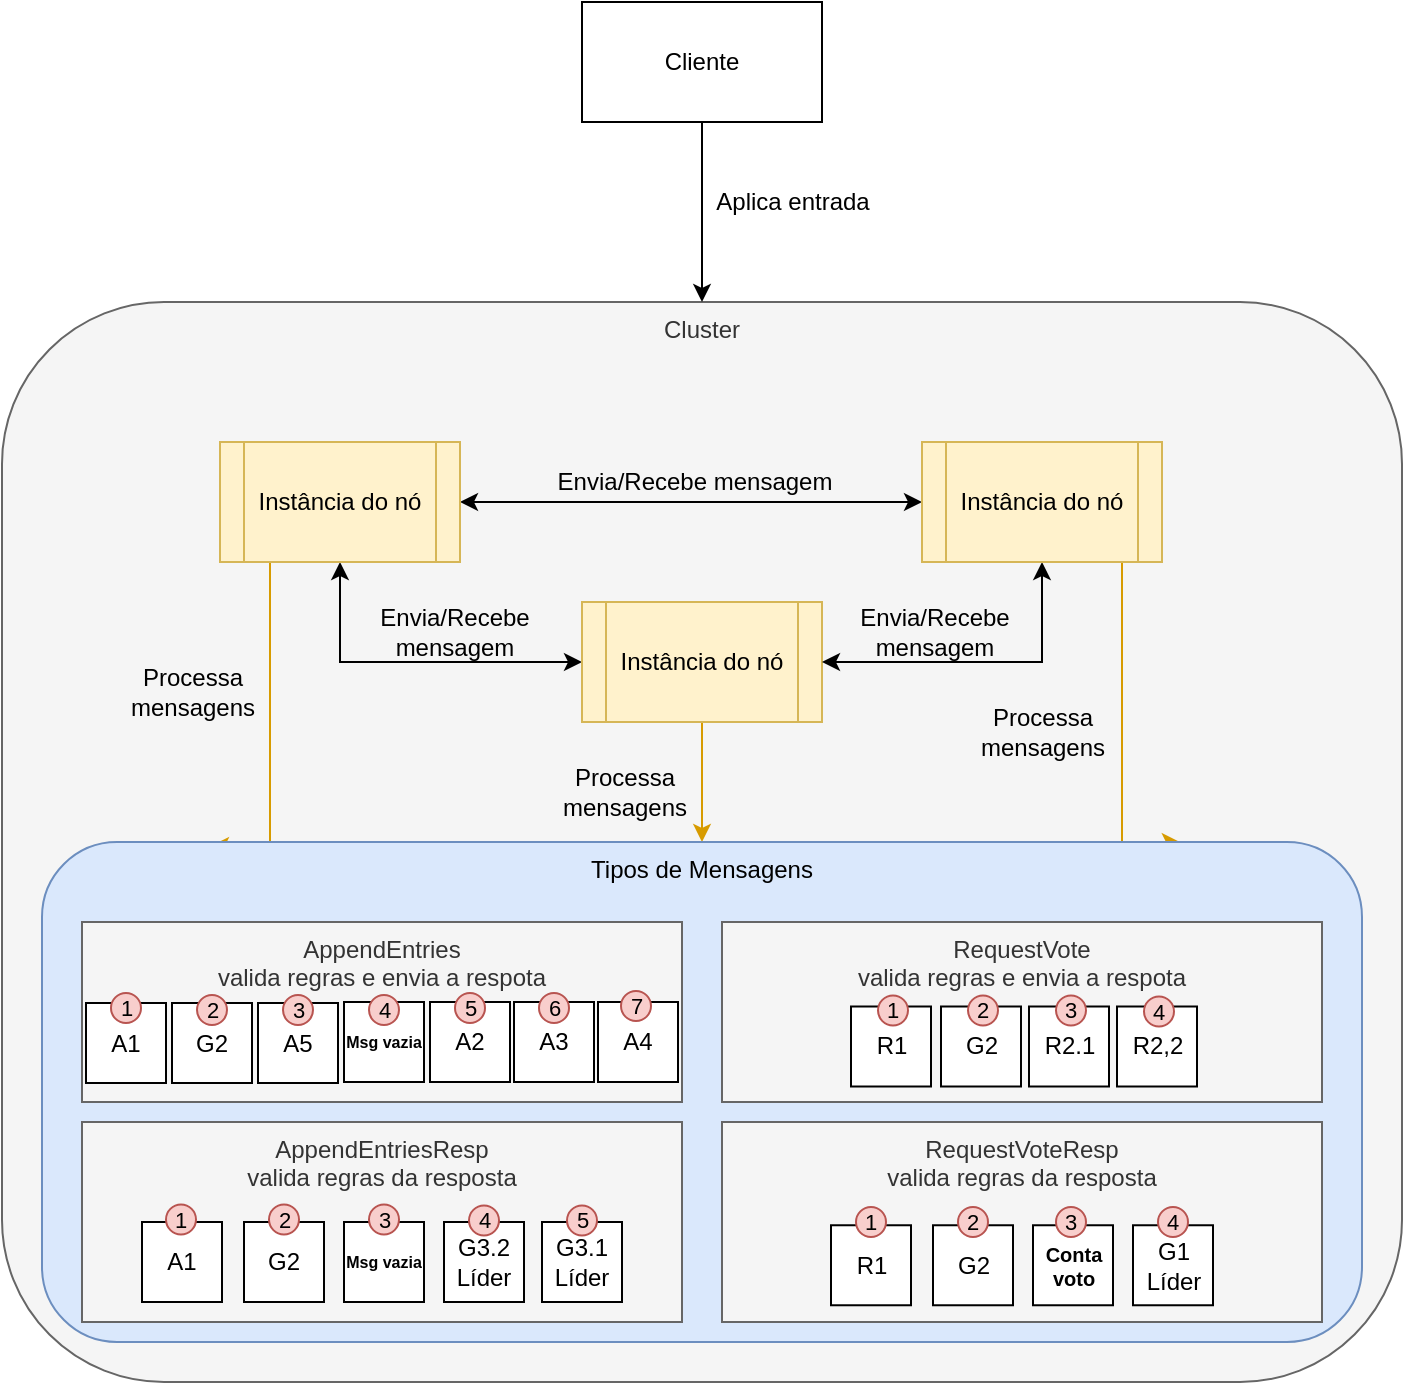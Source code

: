 <mxfile version="14.0.5" type="device"><diagram id="3ifwwWeZPNYPrYTAmyRr" name="Page-1"><mxGraphModel dx="981" dy="548" grid="1" gridSize="10" guides="1" tooltips="1" connect="1" arrows="1" fold="1" page="1" pageScale="1" pageWidth="827" pageHeight="1169" math="0" shadow="0"><root><mxCell id="0"/><mxCell id="1" parent="0"/><mxCell id="ONGD6vGfViVXwioUTxdK-6" value="Cluster" style="rounded=1;whiteSpace=wrap;html=1;fillColor=#f5f5f5;strokeColor=#666666;fontColor=#333333;verticalAlign=top;" vertex="1" parent="1"><mxGeometry x="250" y="230" width="700" height="540" as="geometry"/></mxCell><mxCell id="ONGD6vGfViVXwioUTxdK-7" style="edgeStyle=orthogonalEdgeStyle;rounded=0;orthogonalLoop=1;jettySize=auto;html=1;startArrow=classic;startFill=1;" edge="1" parent="1" source="ONGD6vGfViVXwioUTxdK-1" target="ONGD6vGfViVXwioUTxdK-3"><mxGeometry relative="1" as="geometry"/></mxCell><mxCell id="ONGD6vGfViVXwioUTxdK-8" style="edgeStyle=orthogonalEdgeStyle;rounded=0;orthogonalLoop=1;jettySize=auto;html=1;entryX=0;entryY=0.5;entryDx=0;entryDy=0;startArrow=classic;startFill=1;" edge="1" parent="1" source="ONGD6vGfViVXwioUTxdK-1" target="ONGD6vGfViVXwioUTxdK-2"><mxGeometry relative="1" as="geometry"><Array as="points"><mxPoint x="419" y="410"/></Array></mxGeometry></mxCell><mxCell id="ONGD6vGfViVXwioUTxdK-42" style="edgeStyle=orthogonalEdgeStyle;rounded=0;orthogonalLoop=1;jettySize=auto;html=1;entryX=0.128;entryY=0.008;entryDx=0;entryDy=0;entryPerimeter=0;startArrow=none;startFill=0;fillColor=#ffe6cc;strokeColor=#d79b00;" edge="1" parent="1" source="ONGD6vGfViVXwioUTxdK-1" target="ONGD6vGfViVXwioUTxdK-13"><mxGeometry relative="1" as="geometry"><Array as="points"><mxPoint x="384" y="400"/><mxPoint x="384" y="400"/></Array></mxGeometry></mxCell><mxCell id="ONGD6vGfViVXwioUTxdK-1" value="Instância do nó" style="shape=process;whiteSpace=wrap;html=1;backgroundOutline=1;fillColor=#fff2cc;strokeColor=#d6b656;" vertex="1" parent="1"><mxGeometry x="359" y="300" width="120" height="60" as="geometry"/></mxCell><mxCell id="ONGD6vGfViVXwioUTxdK-46" value="" style="edgeStyle=orthogonalEdgeStyle;rounded=0;orthogonalLoop=1;jettySize=auto;html=1;startArrow=none;startFill=0;entryX=0.5;entryY=0;entryDx=0;entryDy=0;fillColor=#ffe6cc;strokeColor=#d79b00;" edge="1" parent="1" source="ONGD6vGfViVXwioUTxdK-2" target="ONGD6vGfViVXwioUTxdK-13"><mxGeometry relative="1" as="geometry"/></mxCell><mxCell id="ONGD6vGfViVXwioUTxdK-2" value="Instância do nó" style="shape=process;whiteSpace=wrap;html=1;backgroundOutline=1;fillColor=#fff2cc;strokeColor=#d6b656;" vertex="1" parent="1"><mxGeometry x="540" y="380" width="120" height="60" as="geometry"/></mxCell><mxCell id="ONGD6vGfViVXwioUTxdK-9" style="edgeStyle=orthogonalEdgeStyle;rounded=0;orthogonalLoop=1;jettySize=auto;html=1;entryX=1;entryY=0.5;entryDx=0;entryDy=0;startArrow=classic;startFill=1;" edge="1" parent="1" source="ONGD6vGfViVXwioUTxdK-3" target="ONGD6vGfViVXwioUTxdK-2"><mxGeometry relative="1" as="geometry"><Array as="points"><mxPoint x="770" y="410"/></Array></mxGeometry></mxCell><mxCell id="ONGD6vGfViVXwioUTxdK-47" style="edgeStyle=orthogonalEdgeStyle;rounded=0;orthogonalLoop=1;jettySize=auto;html=1;entryX=0.862;entryY=0;entryDx=0;entryDy=0;entryPerimeter=0;startArrow=none;startFill=0;fillColor=#ffe6cc;strokeColor=#d79b00;" edge="1" parent="1" source="ONGD6vGfViVXwioUTxdK-3" target="ONGD6vGfViVXwioUTxdK-13"><mxGeometry relative="1" as="geometry"><Array as="points"><mxPoint x="810" y="400"/><mxPoint x="810" y="400"/></Array></mxGeometry></mxCell><mxCell id="ONGD6vGfViVXwioUTxdK-3" value="Instância do nó" style="shape=process;whiteSpace=wrap;html=1;backgroundOutline=1;fillColor=#fff2cc;strokeColor=#d6b656;" vertex="1" parent="1"><mxGeometry x="710" y="300" width="120" height="60" as="geometry"/></mxCell><mxCell id="ONGD6vGfViVXwioUTxdK-11" style="edgeStyle=orthogonalEdgeStyle;rounded=0;orthogonalLoop=1;jettySize=auto;html=1;entryX=0.5;entryY=0;entryDx=0;entryDy=0;startArrow=none;startFill=0;" edge="1" parent="1" source="ONGD6vGfViVXwioUTxdK-10" target="ONGD6vGfViVXwioUTxdK-6"><mxGeometry relative="1" as="geometry"><Array as="points"><mxPoint x="600" y="170"/><mxPoint x="600" y="170"/></Array></mxGeometry></mxCell><mxCell id="ONGD6vGfViVXwioUTxdK-10" value="Cliente" style="rounded=0;whiteSpace=wrap;html=1;" vertex="1" parent="1"><mxGeometry x="540" y="80" width="120" height="60" as="geometry"/></mxCell><mxCell id="ONGD6vGfViVXwioUTxdK-12" value="Aplica entrada" style="text;html=1;align=center;verticalAlign=middle;resizable=0;points=[];autosize=1;" vertex="1" parent="1"><mxGeometry x="600" y="170" width="90" height="20" as="geometry"/></mxCell><mxCell id="ONGD6vGfViVXwioUTxdK-13" value="Tipos de Mensagens" style="rounded=1;whiteSpace=wrap;html=1;verticalAlign=top;fillColor=#dae8fc;strokeColor=#6c8ebf;" vertex="1" parent="1"><mxGeometry x="270" y="500" width="660" height="250" as="geometry"/></mxCell><mxCell id="ONGD6vGfViVXwioUTxdK-14" value="AppendEntries&lt;br&gt;valida regras e envia a respota" style="rounded=0;whiteSpace=wrap;html=1;verticalAlign=top;fillColor=#f5f5f5;strokeColor=#666666;fontColor=#333333;" vertex="1" parent="1"><mxGeometry x="290" y="540" width="300" height="90" as="geometry"/></mxCell><mxCell id="ONGD6vGfViVXwioUTxdK-15" value="AppendEntriesResp&lt;br&gt;valida regras da resposta" style="rounded=0;whiteSpace=wrap;html=1;verticalAlign=top;fillColor=#f5f5f5;strokeColor=#666666;fontColor=#333333;" vertex="1" parent="1"><mxGeometry x="290" y="640" width="300" height="100" as="geometry"/></mxCell><mxCell id="ONGD6vGfViVXwioUTxdK-17" value="RequestVoteResp&lt;br&gt;valida regras da resposta" style="rounded=0;whiteSpace=wrap;html=1;verticalAlign=top;fillColor=#f5f5f5;strokeColor=#666666;fontColor=#333333;" vertex="1" parent="1"><mxGeometry x="610" y="640" width="300" height="100" as="geometry"/></mxCell><mxCell id="ONGD6vGfViVXwioUTxdK-22" value="A3" style="rounded=0;whiteSpace=wrap;html=1;" vertex="1" parent="1"><mxGeometry x="506" y="580" width="40" height="40" as="geometry"/></mxCell><mxCell id="ONGD6vGfViVXwioUTxdK-25" value="A5" style="rounded=0;whiteSpace=wrap;html=1;" vertex="1" parent="1"><mxGeometry x="378" y="580.5" width="40" height="40" as="geometry"/></mxCell><mxCell id="ONGD6vGfViVXwioUTxdK-27" value="G3.1&lt;br&gt;Líder" style="rounded=0;whiteSpace=wrap;html=1;" vertex="1" parent="1"><mxGeometry x="520" y="690" width="40" height="40" as="geometry"/></mxCell><mxCell id="ONGD6vGfViVXwioUTxdK-28" value="A1" style="rounded=0;whiteSpace=wrap;html=1;" vertex="1" parent="1"><mxGeometry x="320" y="690" width="40" height="40" as="geometry"/></mxCell><mxCell id="ONGD6vGfViVXwioUTxdK-29" value="G2" style="rounded=0;whiteSpace=wrap;html=1;" vertex="1" parent="1"><mxGeometry x="371" y="690" width="40" height="40" as="geometry"/></mxCell><mxCell id="ONGD6vGfViVXwioUTxdK-30" value="Msg vazia" style="rounded=0;whiteSpace=wrap;html=1;fontSize=8;fontStyle=1" vertex="1" parent="1"><mxGeometry x="421" y="690" width="40" height="40" as="geometry"/></mxCell><mxCell id="ONGD6vGfViVXwioUTxdK-31" value="G3.2&lt;br&gt;Líder" style="rounded=0;whiteSpace=wrap;html=1;" vertex="1" parent="1"><mxGeometry x="471" y="690" width="40" height="40" as="geometry"/></mxCell><mxCell id="ONGD6vGfViVXwioUTxdK-38" value="R1" style="rounded=0;whiteSpace=wrap;html=1;" vertex="1" parent="1"><mxGeometry x="664.5" y="691.63" width="40" height="40" as="geometry"/></mxCell><mxCell id="ONGD6vGfViVXwioUTxdK-39" value="G2" style="rounded=0;whiteSpace=wrap;html=1;" vertex="1" parent="1"><mxGeometry x="715.5" y="691.63" width="40" height="40" as="geometry"/></mxCell><mxCell id="ONGD6vGfViVXwioUTxdK-40" value="Conta voto" style="rounded=0;whiteSpace=wrap;html=1;fontSize=10;fontStyle=1" vertex="1" parent="1"><mxGeometry x="765.5" y="691.63" width="40" height="40" as="geometry"/></mxCell><mxCell id="ONGD6vGfViVXwioUTxdK-41" value="G1&lt;br&gt;Líder" style="rounded=0;whiteSpace=wrap;html=1;" vertex="1" parent="1"><mxGeometry x="815.5" y="691.63" width="40" height="40" as="geometry"/></mxCell><mxCell id="ONGD6vGfViVXwioUTxdK-43" value="Envia/Recebe mensagem" style="text;html=1;align=center;verticalAlign=middle;resizable=0;points=[];autosize=1;" vertex="1" parent="1"><mxGeometry x="521" y="310" width="150" height="20" as="geometry"/></mxCell><mxCell id="ONGD6vGfViVXwioUTxdK-44" value="Envia/Recebe &lt;br&gt;mensagem" style="text;html=1;align=center;verticalAlign=middle;resizable=0;points=[];autosize=1;" vertex="1" parent="1"><mxGeometry x="431" y="380" width="90" height="30" as="geometry"/></mxCell><mxCell id="ONGD6vGfViVXwioUTxdK-45" value="Envia/Recebe &lt;br&gt;mensagem" style="text;html=1;align=center;verticalAlign=middle;resizable=0;points=[];autosize=1;" vertex="1" parent="1"><mxGeometry x="671" y="380" width="90" height="30" as="geometry"/></mxCell><mxCell id="ONGD6vGfViVXwioUTxdK-48" value="Processa &lt;br&gt;mensagens" style="text;html=1;align=center;verticalAlign=middle;resizable=0;points=[];autosize=1;" vertex="1" parent="1"><mxGeometry x="305" y="410" width="80" height="30" as="geometry"/></mxCell><mxCell id="ONGD6vGfViVXwioUTxdK-49" value="Processa &lt;br&gt;mensagens" style="text;html=1;align=center;verticalAlign=middle;resizable=0;points=[];autosize=1;" vertex="1" parent="1"><mxGeometry x="521" y="460" width="80" height="30" as="geometry"/></mxCell><mxCell id="ONGD6vGfViVXwioUTxdK-50" value="Processa &lt;br&gt;mensagens" style="text;html=1;align=center;verticalAlign=middle;resizable=0;points=[];autosize=1;" vertex="1" parent="1"><mxGeometry x="730" y="430" width="80" height="30" as="geometry"/></mxCell><mxCell id="ONGD6vGfViVXwioUTxdK-53" value="A1" style="rounded=0;whiteSpace=wrap;html=1;" vertex="1" parent="1"><mxGeometry x="292" y="580.5" width="40" height="40" as="geometry"/></mxCell><mxCell id="ONGD6vGfViVXwioUTxdK-54" value="G2" style="rounded=0;whiteSpace=wrap;html=1;" vertex="1" parent="1"><mxGeometry x="335" y="580.5" width="40" height="40" as="geometry"/></mxCell><mxCell id="ONGD6vGfViVXwioUTxdK-55" value="A2" style="rounded=0;whiteSpace=wrap;html=1;" vertex="1" parent="1"><mxGeometry x="464" y="580" width="40" height="40" as="geometry"/></mxCell><mxCell id="ONGD6vGfViVXwioUTxdK-56" value="A4" style="rounded=0;whiteSpace=wrap;html=1;" vertex="1" parent="1"><mxGeometry x="548" y="580" width="40" height="40" as="geometry"/></mxCell><mxCell id="ONGD6vGfViVXwioUTxdK-57" value="RequestVote&lt;br&gt;valida regras e envia a respota" style="rounded=0;whiteSpace=wrap;html=1;verticalAlign=top;fillColor=#f5f5f5;strokeColor=#666666;fontColor=#333333;" vertex="1" parent="1"><mxGeometry x="610" y="540" width="300" height="90" as="geometry"/></mxCell><mxCell id="ONGD6vGfViVXwioUTxdK-59" value="R2.1" style="rounded=0;whiteSpace=wrap;html=1;" vertex="1" parent="1"><mxGeometry x="763.5" y="582.25" width="40" height="40" as="geometry"/></mxCell><mxCell id="ONGD6vGfViVXwioUTxdK-60" value="R1" style="rounded=0;whiteSpace=wrap;html=1;" vertex="1" parent="1"><mxGeometry x="674.5" y="582.25" width="40" height="40" as="geometry"/></mxCell><mxCell id="ONGD6vGfViVXwioUTxdK-61" value="G2" style="rounded=0;whiteSpace=wrap;html=1;" vertex="1" parent="1"><mxGeometry x="719.5" y="582.25" width="40" height="40" as="geometry"/></mxCell><mxCell id="ONGD6vGfViVXwioUTxdK-62" value="R2,2" style="rounded=0;whiteSpace=wrap;html=1;" vertex="1" parent="1"><mxGeometry x="807.5" y="582.25" width="40" height="40" as="geometry"/></mxCell><mxCell id="ONGD6vGfViVXwioUTxdK-64" value="1" style="ellipse;whiteSpace=wrap;html=1;aspect=fixed;align=center;fontSize=11;fillColor=#f8cecc;strokeColor=#b85450;" vertex="1" parent="1"><mxGeometry x="304.5" y="575.5" width="15" height="15" as="geometry"/></mxCell><mxCell id="ONGD6vGfViVXwioUTxdK-69" value="7" style="ellipse;whiteSpace=wrap;html=1;aspect=fixed;fontSize=11;fillColor=#f8cecc;strokeColor=#b85450;" vertex="1" parent="1"><mxGeometry x="559.5" y="574.5" width="15" height="15" as="geometry"/></mxCell><mxCell id="ONGD6vGfViVXwioUTxdK-71" value="6" style="ellipse;whiteSpace=wrap;html=1;aspect=fixed;fontSize=11;fillColor=#f8cecc;strokeColor=#b85450;" vertex="1" parent="1"><mxGeometry x="518.5" y="575.5" width="15" height="15" as="geometry"/></mxCell><mxCell id="ONGD6vGfViVXwioUTxdK-73" value="3" style="ellipse;whiteSpace=wrap;html=1;aspect=fixed;fontSize=11;fillColor=#f8cecc;strokeColor=#b85450;" vertex="1" parent="1"><mxGeometry x="390.5" y="576.5" width="15" height="15" as="geometry"/></mxCell><mxCell id="ONGD6vGfViVXwioUTxdK-74" value="2" style="ellipse;whiteSpace=wrap;html=1;aspect=fixed;fontSize=11;fillColor=#f8cecc;strokeColor=#b85450;" vertex="1" parent="1"><mxGeometry x="347.5" y="576.5" width="15" height="15" as="geometry"/></mxCell><mxCell id="ONGD6vGfViVXwioUTxdK-75" value="1" style="ellipse;whiteSpace=wrap;html=1;aspect=fixed;fontSize=11;fillColor=#f8cecc;strokeColor=#b85450;" vertex="1" parent="1"><mxGeometry x="688" y="576.75" width="15" height="15" as="geometry"/></mxCell><mxCell id="ONGD6vGfViVXwioUTxdK-78" value="4" style="ellipse;whiteSpace=wrap;html=1;aspect=fixed;fontSize=11;fillColor=#f8cecc;strokeColor=#b85450;" vertex="1" parent="1"><mxGeometry x="821" y="577.25" width="15" height="15" as="geometry"/></mxCell><mxCell id="ONGD6vGfViVXwioUTxdK-79" value="3" style="ellipse;whiteSpace=wrap;html=1;aspect=fixed;fontSize=11;fillColor=#f8cecc;strokeColor=#b85450;" vertex="1" parent="1"><mxGeometry x="777" y="576.75" width="15" height="15" as="geometry"/></mxCell><mxCell id="ONGD6vGfViVXwioUTxdK-80" value="2" style="ellipse;whiteSpace=wrap;html=1;aspect=fixed;fontSize=11;fillColor=#f8cecc;strokeColor=#b85450;" vertex="1" parent="1"><mxGeometry x="733" y="576.75" width="15" height="15" as="geometry"/></mxCell><mxCell id="ONGD6vGfViVXwioUTxdK-81" value="1" style="ellipse;whiteSpace=wrap;html=1;aspect=fixed;fontSize=11;fillColor=#f8cecc;strokeColor=#b85450;" vertex="1" parent="1"><mxGeometry x="332" y="681.25" width="15" height="15" as="geometry"/></mxCell><mxCell id="ONGD6vGfViVXwioUTxdK-83" value="5" style="ellipse;whiteSpace=wrap;html=1;aspect=fixed;fontSize=11;fillColor=#f8cecc;strokeColor=#b85450;" vertex="1" parent="1"><mxGeometry x="532.5" y="681.75" width="15" height="15" as="geometry"/></mxCell><mxCell id="ONGD6vGfViVXwioUTxdK-84" value="4" style="ellipse;whiteSpace=wrap;html=1;aspect=fixed;fontSize=11;fillColor=#f8cecc;strokeColor=#b85450;" vertex="1" parent="1"><mxGeometry x="483.5" y="681.75" width="15" height="15" as="geometry"/></mxCell><mxCell id="ONGD6vGfViVXwioUTxdK-85" value="3" style="ellipse;whiteSpace=wrap;html=1;aspect=fixed;fontSize=11;fillColor=#f8cecc;strokeColor=#b85450;" vertex="1" parent="1"><mxGeometry x="433.5" y="681.25" width="15" height="15" as="geometry"/></mxCell><mxCell id="ONGD6vGfViVXwioUTxdK-86" value="2" style="ellipse;whiteSpace=wrap;html=1;aspect=fixed;fontSize=11;fillColor=#f8cecc;strokeColor=#b85450;" vertex="1" parent="1"><mxGeometry x="383.5" y="681.25" width="15" height="15" as="geometry"/></mxCell><mxCell id="ONGD6vGfViVXwioUTxdK-90" value="4" style="ellipse;whiteSpace=wrap;html=1;aspect=fixed;fontSize=11;fillColor=#f8cecc;strokeColor=#b85450;" vertex="1" parent="1"><mxGeometry x="828" y="682.5" width="15" height="15" as="geometry"/></mxCell><mxCell id="ONGD6vGfViVXwioUTxdK-91" value="3" style="ellipse;whiteSpace=wrap;html=1;aspect=fixed;fontSize=11;fillColor=#f8cecc;strokeColor=#b85450;" vertex="1" parent="1"><mxGeometry x="777" y="682.5" width="15" height="15" as="geometry"/></mxCell><mxCell id="ONGD6vGfViVXwioUTxdK-92" value="2" style="ellipse;whiteSpace=wrap;html=1;aspect=fixed;fontSize=11;fillColor=#f8cecc;strokeColor=#b85450;" vertex="1" parent="1"><mxGeometry x="728" y="682.5" width="15" height="15" as="geometry"/></mxCell><mxCell id="ONGD6vGfViVXwioUTxdK-94" value="Msg vazia" style="rounded=0;whiteSpace=wrap;html=1;fontSize=8;fontStyle=1" vertex="1" parent="1"><mxGeometry x="421" y="580" width="40" height="40" as="geometry"/></mxCell><mxCell id="ONGD6vGfViVXwioUTxdK-95" value="4" style="ellipse;whiteSpace=wrap;html=1;aspect=fixed;fontSize=11;fillColor=#f8cecc;strokeColor=#b85450;" vertex="1" parent="1"><mxGeometry x="433.5" y="576.5" width="15" height="15" as="geometry"/></mxCell><mxCell id="ONGD6vGfViVXwioUTxdK-96" value="5" style="ellipse;whiteSpace=wrap;html=1;aspect=fixed;fontSize=11;fillColor=#f8cecc;strokeColor=#b85450;" vertex="1" parent="1"><mxGeometry x="476.5" y="575.5" width="15" height="15" as="geometry"/></mxCell><mxCell id="ONGD6vGfViVXwioUTxdK-98" value="1" style="ellipse;whiteSpace=wrap;html=1;aspect=fixed;fontSize=11;fillColor=#f8cecc;strokeColor=#b85450;" vertex="1" parent="1"><mxGeometry x="677" y="682.5" width="15" height="15" as="geometry"/></mxCell></root></mxGraphModel></diagram></mxfile>